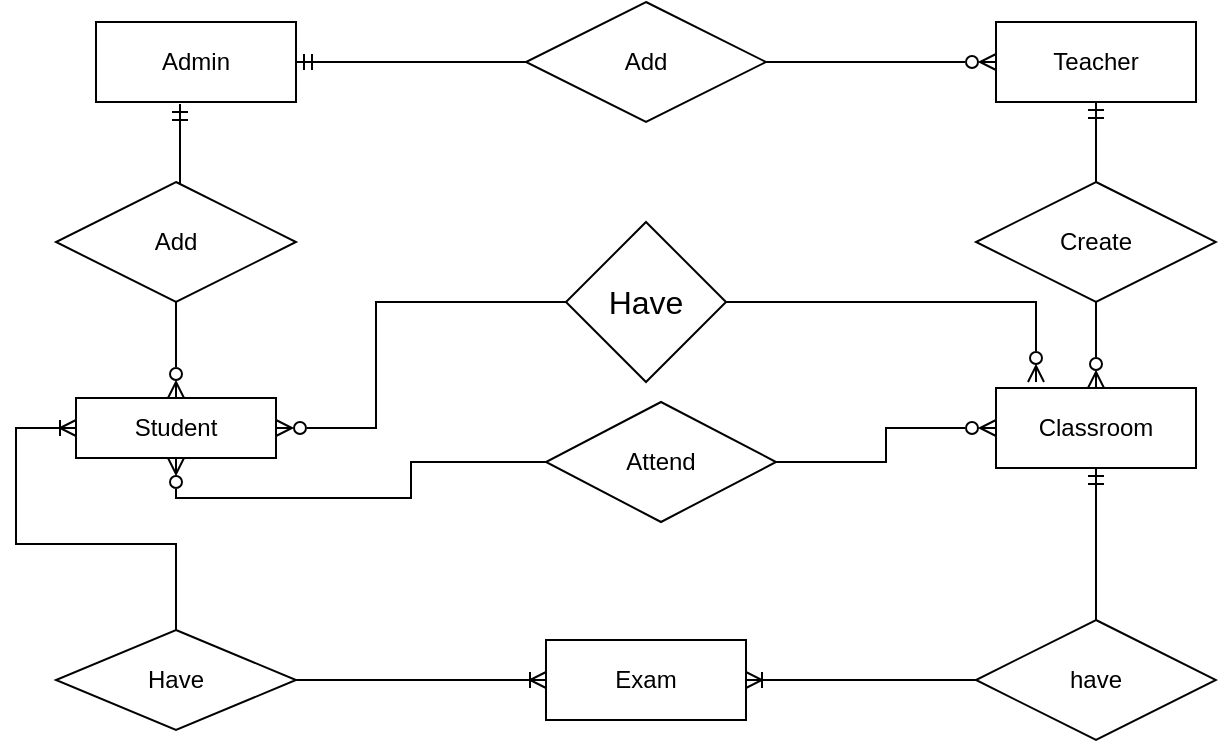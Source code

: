 <mxfile version="21.7.5" type="device">
  <diagram id="R2lEEEUBdFMjLlhIrx00" name="Page-1">
    <mxGraphModel dx="864" dy="558" grid="1" gridSize="10" guides="1" tooltips="1" connect="1" arrows="1" fold="1" page="1" pageScale="1" pageWidth="850" pageHeight="1100" math="0" shadow="0" extFonts="Permanent Marker^https://fonts.googleapis.com/css?family=Permanent+Marker">
      <root>
        <mxCell id="0" />
        <mxCell id="1" parent="0" />
        <mxCell id="w6dev_RPw7fPuSEh0FTk-2" value="Admin" style="whiteSpace=wrap;html=1;align=center;" parent="1" vertex="1">
          <mxGeometry x="150" y="120" width="100" height="40" as="geometry" />
        </mxCell>
        <mxCell id="w6dev_RPw7fPuSEh0FTk-4" value="Teacher" style="whiteSpace=wrap;html=1;align=center;" parent="1" vertex="1">
          <mxGeometry x="600" y="120" width="100" height="40" as="geometry" />
        </mxCell>
        <mxCell id="w6dev_RPw7fPuSEh0FTk-5" value="Student" style="whiteSpace=wrap;html=1;align=center;" parent="1" vertex="1">
          <mxGeometry x="140" y="308" width="100" height="30" as="geometry" />
        </mxCell>
        <mxCell id="w6dev_RPw7fPuSEh0FTk-6" value="Classroom" style="whiteSpace=wrap;html=1;align=center;" parent="1" vertex="1">
          <mxGeometry x="600" y="303" width="100" height="40" as="geometry" />
        </mxCell>
        <mxCell id="w6dev_RPw7fPuSEh0FTk-7" value="Exam" style="whiteSpace=wrap;html=1;align=center;" parent="1" vertex="1">
          <mxGeometry x="375" y="429" width="100" height="40" as="geometry" />
        </mxCell>
        <mxCell id="w6dev_RPw7fPuSEh0FTk-9" style="edgeStyle=orthogonalEdgeStyle;rounded=0;orthogonalLoop=1;jettySize=auto;html=1;exitX=0;exitY=0.5;exitDx=0;exitDy=0;endArrow=ERmandOne;endFill=0;" parent="1" source="w6dev_RPw7fPuSEh0FTk-8" target="w6dev_RPw7fPuSEh0FTk-2" edge="1">
          <mxGeometry relative="1" as="geometry" />
        </mxCell>
        <mxCell id="w6dev_RPw7fPuSEh0FTk-10" style="edgeStyle=orthogonalEdgeStyle;rounded=0;orthogonalLoop=1;jettySize=auto;html=1;exitX=1;exitY=0.5;exitDx=0;exitDy=0;endArrow=ERzeroToMany;endFill=0;" parent="1" source="w6dev_RPw7fPuSEh0FTk-8" target="w6dev_RPw7fPuSEh0FTk-4" edge="1">
          <mxGeometry relative="1" as="geometry" />
        </mxCell>
        <mxCell id="w6dev_RPw7fPuSEh0FTk-8" value="Add" style="shape=rhombus;perimeter=rhombusPerimeter;whiteSpace=wrap;html=1;align=center;" parent="1" vertex="1">
          <mxGeometry x="365" y="110" width="120" height="60" as="geometry" />
        </mxCell>
        <mxCell id="w6dev_RPw7fPuSEh0FTk-12" style="edgeStyle=orthogonalEdgeStyle;rounded=0;orthogonalLoop=1;jettySize=auto;html=1;exitX=0.5;exitY=0;exitDx=0;exitDy=0;endArrow=ERmandOne;endFill=0;entryX=0.42;entryY=1.025;entryDx=0;entryDy=0;entryPerimeter=0;" parent="1" source="w6dev_RPw7fPuSEh0FTk-14" target="w6dev_RPw7fPuSEh0FTk-2" edge="1">
          <mxGeometry relative="1" as="geometry">
            <mxPoint x="25" y="250" as="targetPoint" />
            <Array as="points">
              <mxPoint x="192" y="230" />
            </Array>
          </mxGeometry>
        </mxCell>
        <mxCell id="w6dev_RPw7fPuSEh0FTk-13" style="edgeStyle=orthogonalEdgeStyle;rounded=0;orthogonalLoop=1;jettySize=auto;html=1;exitX=0.5;exitY=1;exitDx=0;exitDy=0;endArrow=ERzeroToMany;endFill=0;entryX=0.5;entryY=0;entryDx=0;entryDy=0;" parent="1" source="w6dev_RPw7fPuSEh0FTk-14" target="w6dev_RPw7fPuSEh0FTk-5" edge="1">
          <mxGeometry relative="1" as="geometry">
            <mxPoint x="260" y="260" as="targetPoint" />
            <Array as="points">
              <mxPoint x="190" y="260" />
              <mxPoint x="190" y="350" />
            </Array>
          </mxGeometry>
        </mxCell>
        <mxCell id="w6dev_RPw7fPuSEh0FTk-14" value="Add" style="shape=rhombus;perimeter=rhombusPerimeter;whiteSpace=wrap;html=1;align=center;" parent="1" vertex="1">
          <mxGeometry x="130" y="200" width="120" height="60" as="geometry" />
        </mxCell>
        <mxCell id="w6dev_RPw7fPuSEh0FTk-16" style="edgeStyle=orthogonalEdgeStyle;rounded=0;orthogonalLoop=1;jettySize=auto;html=1;exitX=0.5;exitY=0;exitDx=0;exitDy=0;entryX=0.5;entryY=1;entryDx=0;entryDy=0;endArrow=ERmandOne;endFill=0;" parent="1" source="w6dev_RPw7fPuSEh0FTk-15" target="w6dev_RPw7fPuSEh0FTk-4" edge="1">
          <mxGeometry relative="1" as="geometry" />
        </mxCell>
        <mxCell id="w6dev_RPw7fPuSEh0FTk-17" style="edgeStyle=orthogonalEdgeStyle;rounded=0;orthogonalLoop=1;jettySize=auto;html=1;exitX=0.5;exitY=1;exitDx=0;exitDy=0;entryX=0.5;entryY=0;entryDx=0;entryDy=0;endArrow=ERzeroToMany;endFill=0;" parent="1" source="w6dev_RPw7fPuSEh0FTk-15" target="w6dev_RPw7fPuSEh0FTk-6" edge="1">
          <mxGeometry relative="1" as="geometry" />
        </mxCell>
        <mxCell id="w6dev_RPw7fPuSEh0FTk-15" value="Create" style="shape=rhombus;perimeter=rhombusPerimeter;whiteSpace=wrap;html=1;align=center;" parent="1" vertex="1">
          <mxGeometry x="590" y="200" width="120" height="60" as="geometry" />
        </mxCell>
        <mxCell id="w6dev_RPw7fPuSEh0FTk-20" style="edgeStyle=orthogonalEdgeStyle;rounded=0;orthogonalLoop=1;jettySize=auto;html=1;exitX=0;exitY=0.5;exitDx=0;exitDy=0;endArrow=ERzeroToMany;endFill=0;entryX=0.5;entryY=1;entryDx=0;entryDy=0;" parent="1" source="w6dev_RPw7fPuSEh0FTk-18" target="w6dev_RPw7fPuSEh0FTk-5" edge="1">
          <mxGeometry relative="1" as="geometry">
            <mxPoint x="310" y="353" as="sourcePoint" />
            <mxPoint x="180" y="353" as="targetPoint" />
          </mxGeometry>
        </mxCell>
        <mxCell id="w6dev_RPw7fPuSEh0FTk-21" style="edgeStyle=orthogonalEdgeStyle;rounded=0;orthogonalLoop=1;jettySize=auto;html=1;exitX=1;exitY=0.5;exitDx=0;exitDy=0;entryX=0;entryY=0.5;entryDx=0;entryDy=0;endArrow=ERzeroToMany;endFill=0;" parent="1" source="w6dev_RPw7fPuSEh0FTk-18" target="w6dev_RPw7fPuSEh0FTk-6" edge="1">
          <mxGeometry relative="1" as="geometry" />
        </mxCell>
        <mxCell id="w6dev_RPw7fPuSEh0FTk-18" value="Attend" style="shape=rhombus;perimeter=rhombusPerimeter;whiteSpace=wrap;html=1;align=center;" parent="1" vertex="1">
          <mxGeometry x="375" y="310" width="115" height="60" as="geometry" />
        </mxCell>
        <mxCell id="w6dev_RPw7fPuSEh0FTk-24" style="edgeStyle=orthogonalEdgeStyle;rounded=0;orthogonalLoop=1;jettySize=auto;html=1;exitX=0.5;exitY=0;exitDx=0;exitDy=0;endArrow=ERmandOne;endFill=0;" parent="1" source="w6dev_RPw7fPuSEh0FTk-22" edge="1">
          <mxGeometry relative="1" as="geometry">
            <mxPoint x="650" y="343" as="targetPoint" />
          </mxGeometry>
        </mxCell>
        <mxCell id="w6dev_RPw7fPuSEh0FTk-25" style="edgeStyle=orthogonalEdgeStyle;rounded=0;orthogonalLoop=1;jettySize=auto;html=1;exitX=0;exitY=0.5;exitDx=0;exitDy=0;entryX=1;entryY=0.5;entryDx=0;entryDy=0;endArrow=ERoneToMany;endFill=0;" parent="1" source="w6dev_RPw7fPuSEh0FTk-22" target="w6dev_RPw7fPuSEh0FTk-7" edge="1">
          <mxGeometry relative="1" as="geometry" />
        </mxCell>
        <mxCell id="w6dev_RPw7fPuSEh0FTk-22" value="have" style="shape=rhombus;perimeter=rhombusPerimeter;whiteSpace=wrap;html=1;align=center;" parent="1" vertex="1">
          <mxGeometry x="590" y="419" width="120" height="60" as="geometry" />
        </mxCell>
        <mxCell id="w6dev_RPw7fPuSEh0FTk-26" style="edgeStyle=orthogonalEdgeStyle;rounded=0;orthogonalLoop=1;jettySize=auto;html=1;exitX=0.5;exitY=0;exitDx=0;exitDy=0;entryX=0;entryY=0.5;entryDx=0;entryDy=0;endArrow=ERoneToMany;endFill=0;" parent="1" source="w6dev_RPw7fPuSEh0FTk-23" target="w6dev_RPw7fPuSEh0FTk-5" edge="1">
          <mxGeometry relative="1" as="geometry" />
        </mxCell>
        <mxCell id="w6dev_RPw7fPuSEh0FTk-27" style="edgeStyle=orthogonalEdgeStyle;rounded=0;orthogonalLoop=1;jettySize=auto;html=1;exitX=1;exitY=0.5;exitDx=0;exitDy=0;entryX=0;entryY=0.5;entryDx=0;entryDy=0;endArrow=ERoneToMany;endFill=0;" parent="1" source="w6dev_RPw7fPuSEh0FTk-23" target="w6dev_RPw7fPuSEh0FTk-7" edge="1">
          <mxGeometry relative="1" as="geometry">
            <mxPoint x="370" y="449" as="targetPoint" />
          </mxGeometry>
        </mxCell>
        <mxCell id="w6dev_RPw7fPuSEh0FTk-23" value="Have" style="shape=rhombus;perimeter=rhombusPerimeter;whiteSpace=wrap;html=1;align=center;" parent="1" vertex="1">
          <mxGeometry x="130" y="424" width="120" height="50" as="geometry" />
        </mxCell>
        <mxCell id="hwev8tOcx6PI3pfThLkD-1" value="Have" style="rhombus;whiteSpace=wrap;html=1;fontSize=16;" parent="1" vertex="1">
          <mxGeometry x="385" y="220" width="80" height="80" as="geometry" />
        </mxCell>
        <mxCell id="hwev8tOcx6PI3pfThLkD-5" style="edgeStyle=orthogonalEdgeStyle;rounded=0;orthogonalLoop=1;jettySize=auto;html=1;exitX=0;exitY=0.5;exitDx=0;exitDy=0;endArrow=ERzeroToMany;endFill=0;entryX=1;entryY=0.5;entryDx=0;entryDy=0;" parent="1" source="hwev8tOcx6PI3pfThLkD-1" target="w6dev_RPw7fPuSEh0FTk-5" edge="1">
          <mxGeometry relative="1" as="geometry">
            <mxPoint x="400" y="255" as="sourcePoint" />
            <mxPoint x="220" y="270" as="targetPoint" />
            <Array as="points">
              <mxPoint x="290" y="260" />
              <mxPoint x="290" y="323" />
            </Array>
          </mxGeometry>
        </mxCell>
        <mxCell id="hwev8tOcx6PI3pfThLkD-6" style="edgeStyle=orthogonalEdgeStyle;rounded=0;orthogonalLoop=1;jettySize=auto;html=1;exitX=1;exitY=0.5;exitDx=0;exitDy=0;endArrow=ERzeroToMany;endFill=0;" parent="1" source="hwev8tOcx6PI3pfThLkD-1" edge="1">
          <mxGeometry relative="1" as="geometry">
            <mxPoint x="518" y="195" as="sourcePoint" />
            <mxPoint x="620" y="300" as="targetPoint" />
            <Array as="points">
              <mxPoint x="620" y="260" />
            </Array>
          </mxGeometry>
        </mxCell>
      </root>
    </mxGraphModel>
  </diagram>
</mxfile>
